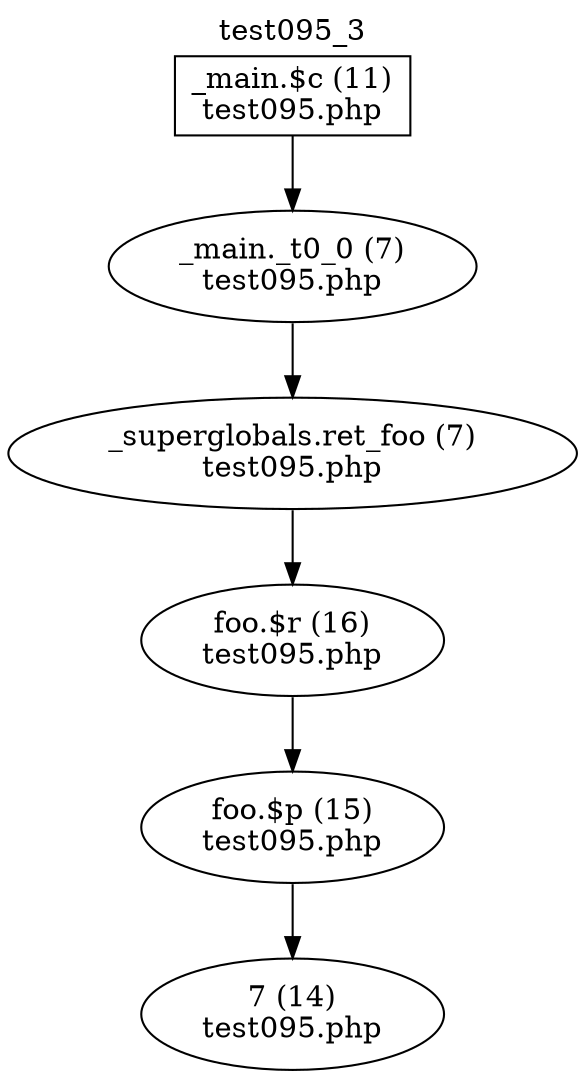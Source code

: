 digraph cfg {
  label="test095_3";
  labelloc=t;
  n1 [shape=box, label="_main.$c (11)\ntest095.php"];
  n2 [shape=ellipse, label="_main._t0_0 (7)\ntest095.php"];
  n3 [shape=ellipse, label="_superglobals.ret_foo (7)\ntest095.php"];
  n4 [shape=ellipse, label="foo.$r (16)\ntest095.php"];
  n5 [shape=ellipse, label="foo.$p (15)\ntest095.php"];
  n6 [shape=ellipse, label="7 (14)\ntest095.php"];
  n1 -> n2;
  n2 -> n3;
  n3 -> n4;
  n4 -> n5;
  n5 -> n6;
}
